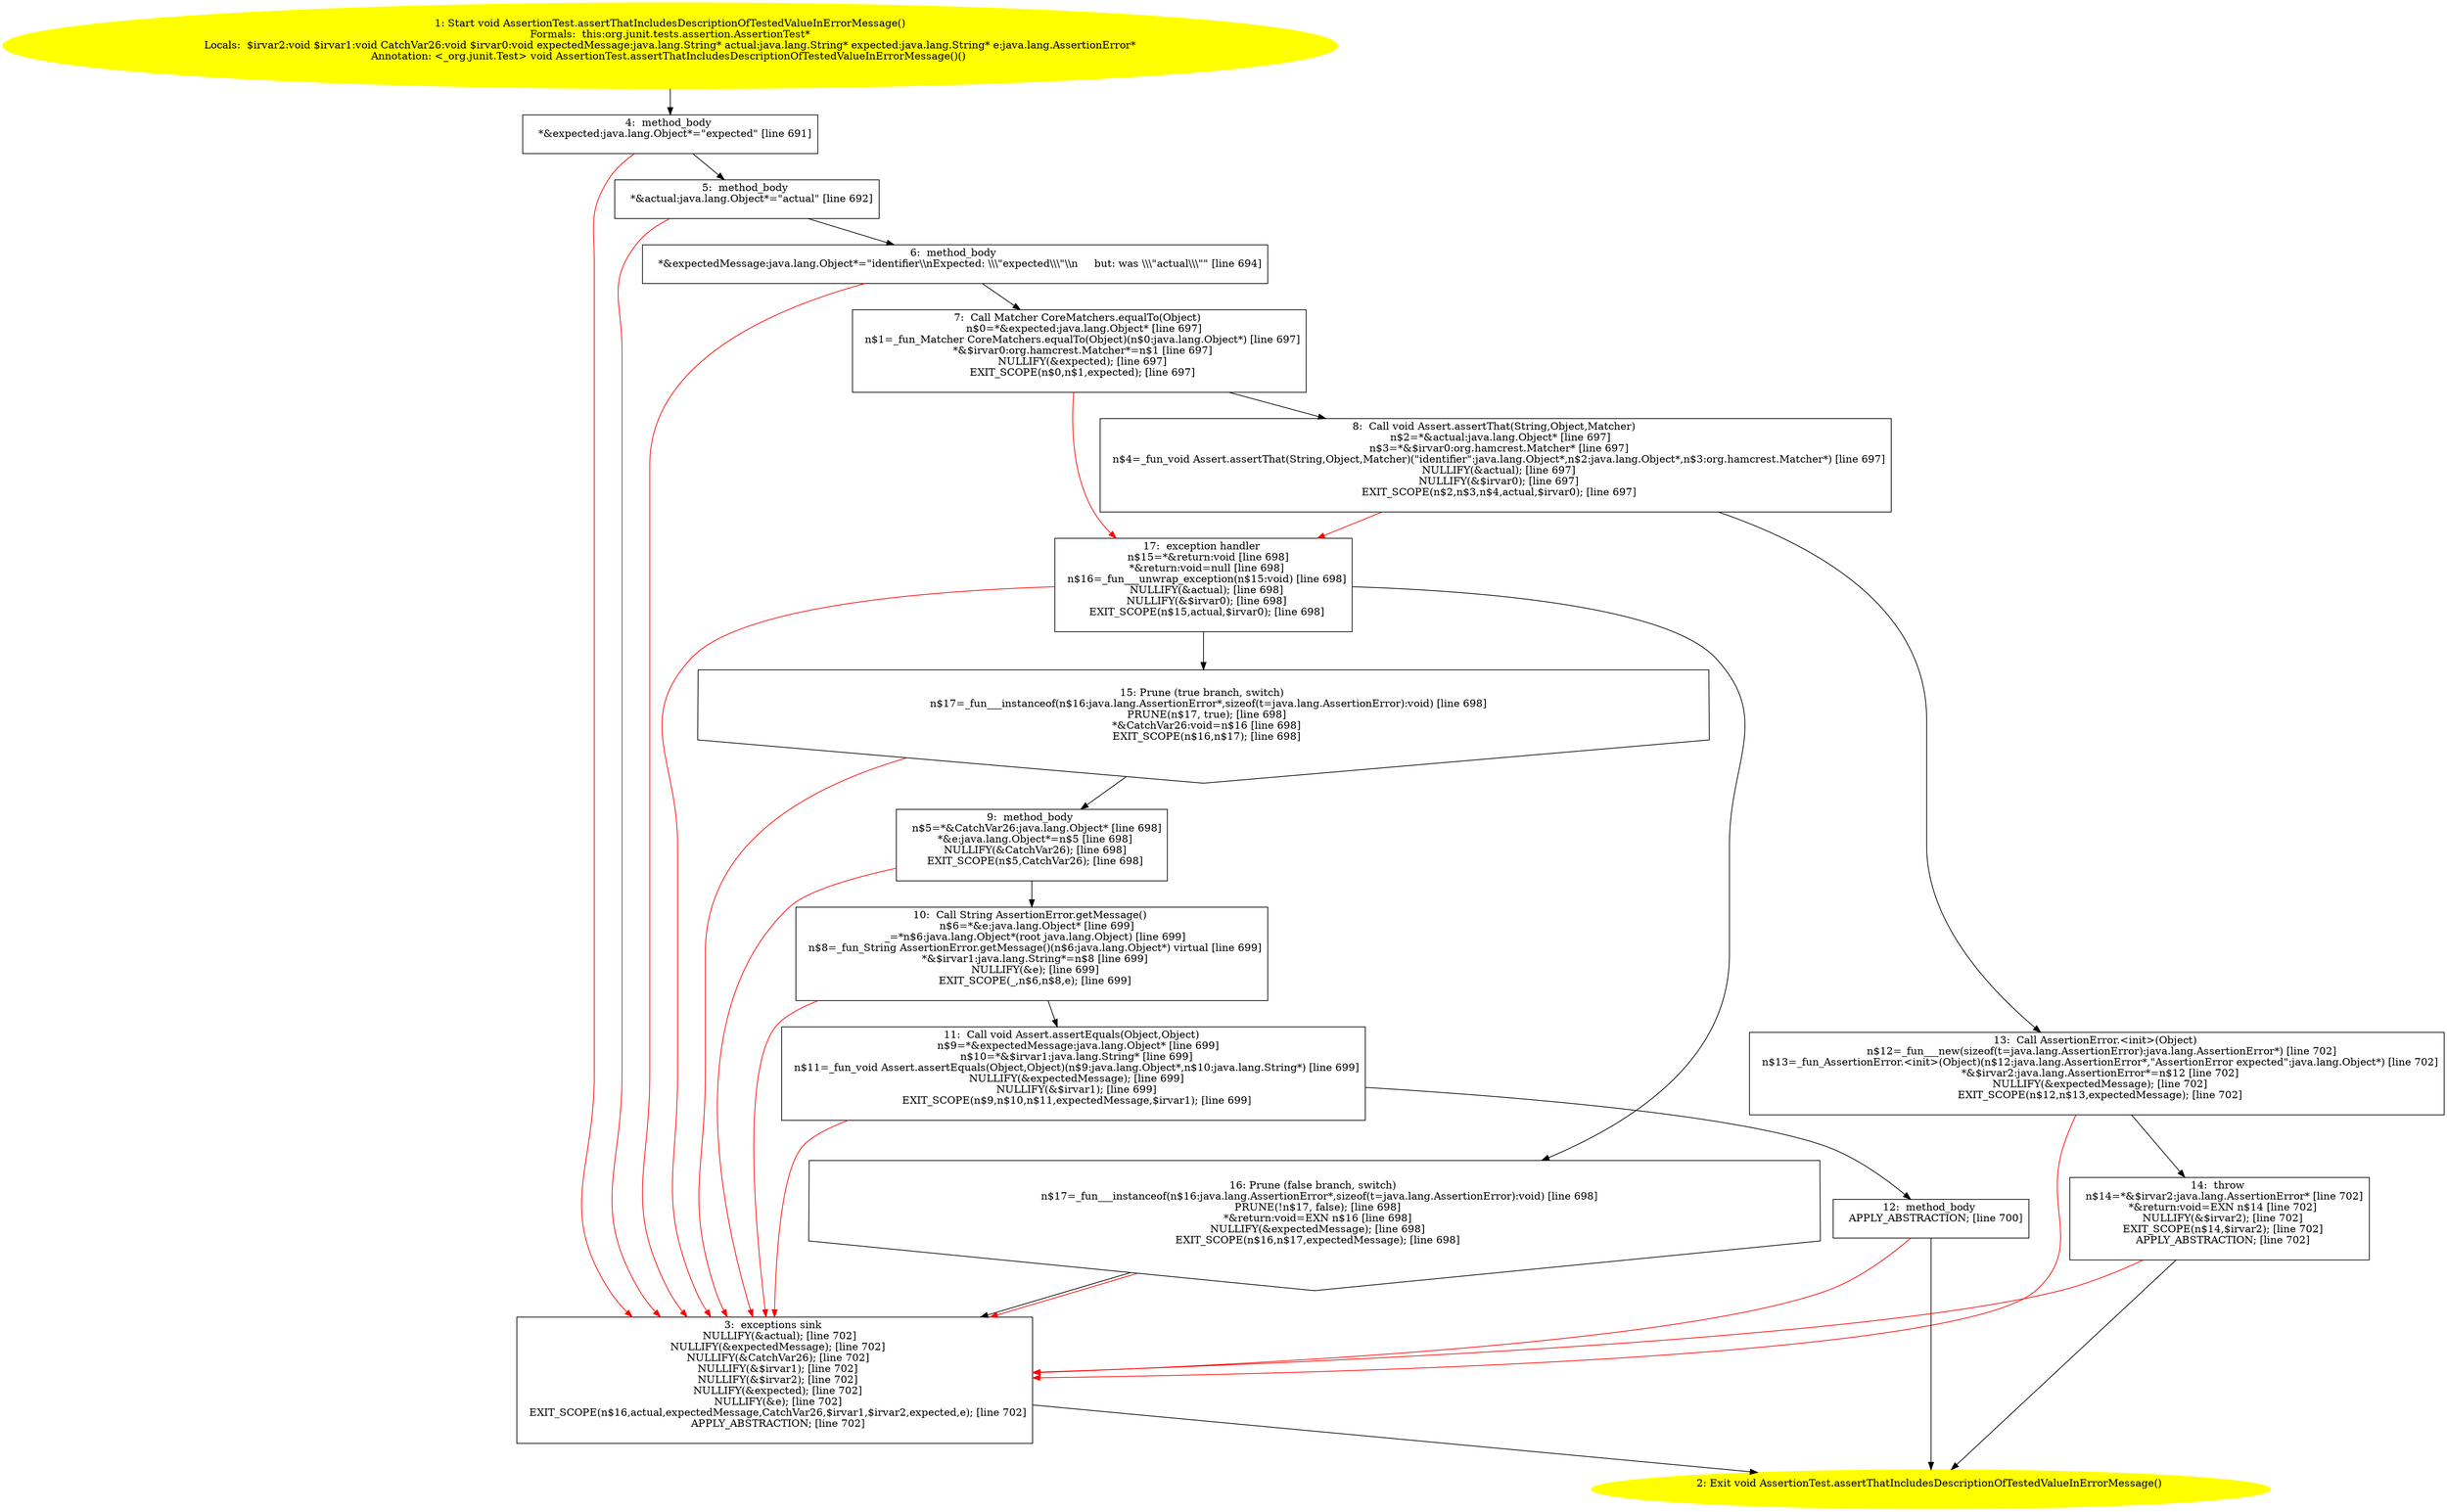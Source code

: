 /* @generated */
digraph cfg {
"org.junit.tests.assertion.AssertionTest.assertThatIncludesDescriptionOfTestedValueInErrorMessage():v.9db793d133ef7e7900ffead1d179a233_1" [label="1: Start void AssertionTest.assertThatIncludesDescriptionOfTestedValueInErrorMessage()\nFormals:  this:org.junit.tests.assertion.AssertionTest*\nLocals:  $irvar2:void $irvar1:void CatchVar26:void $irvar0:void expectedMessage:java.lang.String* actual:java.lang.String* expected:java.lang.String* e:java.lang.AssertionError*\nAnnotation: <_org.junit.Test> void AssertionTest.assertThatIncludesDescriptionOfTestedValueInErrorMessage()() \n  " color=yellow style=filled]
	

	 "org.junit.tests.assertion.AssertionTest.assertThatIncludesDescriptionOfTestedValueInErrorMessage():v.9db793d133ef7e7900ffead1d179a233_1" -> "org.junit.tests.assertion.AssertionTest.assertThatIncludesDescriptionOfTestedValueInErrorMessage():v.9db793d133ef7e7900ffead1d179a233_4" ;
"org.junit.tests.assertion.AssertionTest.assertThatIncludesDescriptionOfTestedValueInErrorMessage():v.9db793d133ef7e7900ffead1d179a233_2" [label="2: Exit void AssertionTest.assertThatIncludesDescriptionOfTestedValueInErrorMessage() \n  " color=yellow style=filled]
	

"org.junit.tests.assertion.AssertionTest.assertThatIncludesDescriptionOfTestedValueInErrorMessage():v.9db793d133ef7e7900ffead1d179a233_3" [label="3:  exceptions sink \n   NULLIFY(&actual); [line 702]\n  NULLIFY(&expectedMessage); [line 702]\n  NULLIFY(&CatchVar26); [line 702]\n  NULLIFY(&$irvar1); [line 702]\n  NULLIFY(&$irvar2); [line 702]\n  NULLIFY(&expected); [line 702]\n  NULLIFY(&e); [line 702]\n  EXIT_SCOPE(n$16,actual,expectedMessage,CatchVar26,$irvar1,$irvar2,expected,e); [line 702]\n  APPLY_ABSTRACTION; [line 702]\n " shape="box"]
	

	 "org.junit.tests.assertion.AssertionTest.assertThatIncludesDescriptionOfTestedValueInErrorMessage():v.9db793d133ef7e7900ffead1d179a233_3" -> "org.junit.tests.assertion.AssertionTest.assertThatIncludesDescriptionOfTestedValueInErrorMessage():v.9db793d133ef7e7900ffead1d179a233_2" ;
"org.junit.tests.assertion.AssertionTest.assertThatIncludesDescriptionOfTestedValueInErrorMessage():v.9db793d133ef7e7900ffead1d179a233_4" [label="4:  method_body \n   *&expected:java.lang.Object*=\"expected\" [line 691]\n " shape="box"]
	

	 "org.junit.tests.assertion.AssertionTest.assertThatIncludesDescriptionOfTestedValueInErrorMessage():v.9db793d133ef7e7900ffead1d179a233_4" -> "org.junit.tests.assertion.AssertionTest.assertThatIncludesDescriptionOfTestedValueInErrorMessage():v.9db793d133ef7e7900ffead1d179a233_5" ;
	 "org.junit.tests.assertion.AssertionTest.assertThatIncludesDescriptionOfTestedValueInErrorMessage():v.9db793d133ef7e7900ffead1d179a233_4" -> "org.junit.tests.assertion.AssertionTest.assertThatIncludesDescriptionOfTestedValueInErrorMessage():v.9db793d133ef7e7900ffead1d179a233_3" [color="red" ];
"org.junit.tests.assertion.AssertionTest.assertThatIncludesDescriptionOfTestedValueInErrorMessage():v.9db793d133ef7e7900ffead1d179a233_5" [label="5:  method_body \n   *&actual:java.lang.Object*=\"actual\" [line 692]\n " shape="box"]
	

	 "org.junit.tests.assertion.AssertionTest.assertThatIncludesDescriptionOfTestedValueInErrorMessage():v.9db793d133ef7e7900ffead1d179a233_5" -> "org.junit.tests.assertion.AssertionTest.assertThatIncludesDescriptionOfTestedValueInErrorMessage():v.9db793d133ef7e7900ffead1d179a233_6" ;
	 "org.junit.tests.assertion.AssertionTest.assertThatIncludesDescriptionOfTestedValueInErrorMessage():v.9db793d133ef7e7900ffead1d179a233_5" -> "org.junit.tests.assertion.AssertionTest.assertThatIncludesDescriptionOfTestedValueInErrorMessage():v.9db793d133ef7e7900ffead1d179a233_3" [color="red" ];
"org.junit.tests.assertion.AssertionTest.assertThatIncludesDescriptionOfTestedValueInErrorMessage():v.9db793d133ef7e7900ffead1d179a233_6" [label="6:  method_body \n   *&expectedMessage:java.lang.Object*=\"identifier\\\\nExpected: \\\\\\\"expected\\\\\\\"\\\\n     but: was \\\\\\\"actual\\\\\\\"\" [line 694]\n " shape="box"]
	

	 "org.junit.tests.assertion.AssertionTest.assertThatIncludesDescriptionOfTestedValueInErrorMessage():v.9db793d133ef7e7900ffead1d179a233_6" -> "org.junit.tests.assertion.AssertionTest.assertThatIncludesDescriptionOfTestedValueInErrorMessage():v.9db793d133ef7e7900ffead1d179a233_7" ;
	 "org.junit.tests.assertion.AssertionTest.assertThatIncludesDescriptionOfTestedValueInErrorMessage():v.9db793d133ef7e7900ffead1d179a233_6" -> "org.junit.tests.assertion.AssertionTest.assertThatIncludesDescriptionOfTestedValueInErrorMessage():v.9db793d133ef7e7900ffead1d179a233_3" [color="red" ];
"org.junit.tests.assertion.AssertionTest.assertThatIncludesDescriptionOfTestedValueInErrorMessage():v.9db793d133ef7e7900ffead1d179a233_7" [label="7:  Call Matcher CoreMatchers.equalTo(Object) \n   n$0=*&expected:java.lang.Object* [line 697]\n  n$1=_fun_Matcher CoreMatchers.equalTo(Object)(n$0:java.lang.Object*) [line 697]\n  *&$irvar0:org.hamcrest.Matcher*=n$1 [line 697]\n  NULLIFY(&expected); [line 697]\n  EXIT_SCOPE(n$0,n$1,expected); [line 697]\n " shape="box"]
	

	 "org.junit.tests.assertion.AssertionTest.assertThatIncludesDescriptionOfTestedValueInErrorMessage():v.9db793d133ef7e7900ffead1d179a233_7" -> "org.junit.tests.assertion.AssertionTest.assertThatIncludesDescriptionOfTestedValueInErrorMessage():v.9db793d133ef7e7900ffead1d179a233_8" ;
	 "org.junit.tests.assertion.AssertionTest.assertThatIncludesDescriptionOfTestedValueInErrorMessage():v.9db793d133ef7e7900ffead1d179a233_7" -> "org.junit.tests.assertion.AssertionTest.assertThatIncludesDescriptionOfTestedValueInErrorMessage():v.9db793d133ef7e7900ffead1d179a233_17" [color="red" ];
"org.junit.tests.assertion.AssertionTest.assertThatIncludesDescriptionOfTestedValueInErrorMessage():v.9db793d133ef7e7900ffead1d179a233_8" [label="8:  Call void Assert.assertThat(String,Object,Matcher) \n   n$2=*&actual:java.lang.Object* [line 697]\n  n$3=*&$irvar0:org.hamcrest.Matcher* [line 697]\n  n$4=_fun_void Assert.assertThat(String,Object,Matcher)(\"identifier\":java.lang.Object*,n$2:java.lang.Object*,n$3:org.hamcrest.Matcher*) [line 697]\n  NULLIFY(&actual); [line 697]\n  NULLIFY(&$irvar0); [line 697]\n  EXIT_SCOPE(n$2,n$3,n$4,actual,$irvar0); [line 697]\n " shape="box"]
	

	 "org.junit.tests.assertion.AssertionTest.assertThatIncludesDescriptionOfTestedValueInErrorMessage():v.9db793d133ef7e7900ffead1d179a233_8" -> "org.junit.tests.assertion.AssertionTest.assertThatIncludesDescriptionOfTestedValueInErrorMessage():v.9db793d133ef7e7900ffead1d179a233_13" ;
	 "org.junit.tests.assertion.AssertionTest.assertThatIncludesDescriptionOfTestedValueInErrorMessage():v.9db793d133ef7e7900ffead1d179a233_8" -> "org.junit.tests.assertion.AssertionTest.assertThatIncludesDescriptionOfTestedValueInErrorMessage():v.9db793d133ef7e7900ffead1d179a233_17" [color="red" ];
"org.junit.tests.assertion.AssertionTest.assertThatIncludesDescriptionOfTestedValueInErrorMessage():v.9db793d133ef7e7900ffead1d179a233_9" [label="9:  method_body \n   n$5=*&CatchVar26:java.lang.Object* [line 698]\n  *&e:java.lang.Object*=n$5 [line 698]\n  NULLIFY(&CatchVar26); [line 698]\n  EXIT_SCOPE(n$5,CatchVar26); [line 698]\n " shape="box"]
	

	 "org.junit.tests.assertion.AssertionTest.assertThatIncludesDescriptionOfTestedValueInErrorMessage():v.9db793d133ef7e7900ffead1d179a233_9" -> "org.junit.tests.assertion.AssertionTest.assertThatIncludesDescriptionOfTestedValueInErrorMessage():v.9db793d133ef7e7900ffead1d179a233_10" ;
	 "org.junit.tests.assertion.AssertionTest.assertThatIncludesDescriptionOfTestedValueInErrorMessage():v.9db793d133ef7e7900ffead1d179a233_9" -> "org.junit.tests.assertion.AssertionTest.assertThatIncludesDescriptionOfTestedValueInErrorMessage():v.9db793d133ef7e7900ffead1d179a233_3" [color="red" ];
"org.junit.tests.assertion.AssertionTest.assertThatIncludesDescriptionOfTestedValueInErrorMessage():v.9db793d133ef7e7900ffead1d179a233_10" [label="10:  Call String AssertionError.getMessage() \n   n$6=*&e:java.lang.Object* [line 699]\n  _=*n$6:java.lang.Object*(root java.lang.Object) [line 699]\n  n$8=_fun_String AssertionError.getMessage()(n$6:java.lang.Object*) virtual [line 699]\n  *&$irvar1:java.lang.String*=n$8 [line 699]\n  NULLIFY(&e); [line 699]\n  EXIT_SCOPE(_,n$6,n$8,e); [line 699]\n " shape="box"]
	

	 "org.junit.tests.assertion.AssertionTest.assertThatIncludesDescriptionOfTestedValueInErrorMessage():v.9db793d133ef7e7900ffead1d179a233_10" -> "org.junit.tests.assertion.AssertionTest.assertThatIncludesDescriptionOfTestedValueInErrorMessage():v.9db793d133ef7e7900ffead1d179a233_11" ;
	 "org.junit.tests.assertion.AssertionTest.assertThatIncludesDescriptionOfTestedValueInErrorMessage():v.9db793d133ef7e7900ffead1d179a233_10" -> "org.junit.tests.assertion.AssertionTest.assertThatIncludesDescriptionOfTestedValueInErrorMessage():v.9db793d133ef7e7900ffead1d179a233_3" [color="red" ];
"org.junit.tests.assertion.AssertionTest.assertThatIncludesDescriptionOfTestedValueInErrorMessage():v.9db793d133ef7e7900ffead1d179a233_11" [label="11:  Call void Assert.assertEquals(Object,Object) \n   n$9=*&expectedMessage:java.lang.Object* [line 699]\n  n$10=*&$irvar1:java.lang.String* [line 699]\n  n$11=_fun_void Assert.assertEquals(Object,Object)(n$9:java.lang.Object*,n$10:java.lang.String*) [line 699]\n  NULLIFY(&expectedMessage); [line 699]\n  NULLIFY(&$irvar1); [line 699]\n  EXIT_SCOPE(n$9,n$10,n$11,expectedMessage,$irvar1); [line 699]\n " shape="box"]
	

	 "org.junit.tests.assertion.AssertionTest.assertThatIncludesDescriptionOfTestedValueInErrorMessage():v.9db793d133ef7e7900ffead1d179a233_11" -> "org.junit.tests.assertion.AssertionTest.assertThatIncludesDescriptionOfTestedValueInErrorMessage():v.9db793d133ef7e7900ffead1d179a233_12" ;
	 "org.junit.tests.assertion.AssertionTest.assertThatIncludesDescriptionOfTestedValueInErrorMessage():v.9db793d133ef7e7900ffead1d179a233_11" -> "org.junit.tests.assertion.AssertionTest.assertThatIncludesDescriptionOfTestedValueInErrorMessage():v.9db793d133ef7e7900ffead1d179a233_3" [color="red" ];
"org.junit.tests.assertion.AssertionTest.assertThatIncludesDescriptionOfTestedValueInErrorMessage():v.9db793d133ef7e7900ffead1d179a233_12" [label="12:  method_body \n   APPLY_ABSTRACTION; [line 700]\n " shape="box"]
	

	 "org.junit.tests.assertion.AssertionTest.assertThatIncludesDescriptionOfTestedValueInErrorMessage():v.9db793d133ef7e7900ffead1d179a233_12" -> "org.junit.tests.assertion.AssertionTest.assertThatIncludesDescriptionOfTestedValueInErrorMessage():v.9db793d133ef7e7900ffead1d179a233_2" ;
	 "org.junit.tests.assertion.AssertionTest.assertThatIncludesDescriptionOfTestedValueInErrorMessage():v.9db793d133ef7e7900ffead1d179a233_12" -> "org.junit.tests.assertion.AssertionTest.assertThatIncludesDescriptionOfTestedValueInErrorMessage():v.9db793d133ef7e7900ffead1d179a233_3" [color="red" ];
"org.junit.tests.assertion.AssertionTest.assertThatIncludesDescriptionOfTestedValueInErrorMessage():v.9db793d133ef7e7900ffead1d179a233_13" [label="13:  Call AssertionError.<init>(Object) \n   n$12=_fun___new(sizeof(t=java.lang.AssertionError):java.lang.AssertionError*) [line 702]\n  n$13=_fun_AssertionError.<init>(Object)(n$12:java.lang.AssertionError*,\"AssertionError expected\":java.lang.Object*) [line 702]\n  *&$irvar2:java.lang.AssertionError*=n$12 [line 702]\n  NULLIFY(&expectedMessage); [line 702]\n  EXIT_SCOPE(n$12,n$13,expectedMessage); [line 702]\n " shape="box"]
	

	 "org.junit.tests.assertion.AssertionTest.assertThatIncludesDescriptionOfTestedValueInErrorMessage():v.9db793d133ef7e7900ffead1d179a233_13" -> "org.junit.tests.assertion.AssertionTest.assertThatIncludesDescriptionOfTestedValueInErrorMessage():v.9db793d133ef7e7900ffead1d179a233_14" ;
	 "org.junit.tests.assertion.AssertionTest.assertThatIncludesDescriptionOfTestedValueInErrorMessage():v.9db793d133ef7e7900ffead1d179a233_13" -> "org.junit.tests.assertion.AssertionTest.assertThatIncludesDescriptionOfTestedValueInErrorMessage():v.9db793d133ef7e7900ffead1d179a233_3" [color="red" ];
"org.junit.tests.assertion.AssertionTest.assertThatIncludesDescriptionOfTestedValueInErrorMessage():v.9db793d133ef7e7900ffead1d179a233_14" [label="14:  throw \n   n$14=*&$irvar2:java.lang.AssertionError* [line 702]\n  *&return:void=EXN n$14 [line 702]\n  NULLIFY(&$irvar2); [line 702]\n  EXIT_SCOPE(n$14,$irvar2); [line 702]\n  APPLY_ABSTRACTION; [line 702]\n " shape="box"]
	

	 "org.junit.tests.assertion.AssertionTest.assertThatIncludesDescriptionOfTestedValueInErrorMessage():v.9db793d133ef7e7900ffead1d179a233_14" -> "org.junit.tests.assertion.AssertionTest.assertThatIncludesDescriptionOfTestedValueInErrorMessage():v.9db793d133ef7e7900ffead1d179a233_2" ;
	 "org.junit.tests.assertion.AssertionTest.assertThatIncludesDescriptionOfTestedValueInErrorMessage():v.9db793d133ef7e7900ffead1d179a233_14" -> "org.junit.tests.assertion.AssertionTest.assertThatIncludesDescriptionOfTestedValueInErrorMessage():v.9db793d133ef7e7900ffead1d179a233_3" [color="red" ];
"org.junit.tests.assertion.AssertionTest.assertThatIncludesDescriptionOfTestedValueInErrorMessage():v.9db793d133ef7e7900ffead1d179a233_15" [label="15: Prune (true branch, switch) \n   n$17=_fun___instanceof(n$16:java.lang.AssertionError*,sizeof(t=java.lang.AssertionError):void) [line 698]\n  PRUNE(n$17, true); [line 698]\n  *&CatchVar26:void=n$16 [line 698]\n  EXIT_SCOPE(n$16,n$17); [line 698]\n " shape="invhouse"]
	

	 "org.junit.tests.assertion.AssertionTest.assertThatIncludesDescriptionOfTestedValueInErrorMessage():v.9db793d133ef7e7900ffead1d179a233_15" -> "org.junit.tests.assertion.AssertionTest.assertThatIncludesDescriptionOfTestedValueInErrorMessage():v.9db793d133ef7e7900ffead1d179a233_9" ;
	 "org.junit.tests.assertion.AssertionTest.assertThatIncludesDescriptionOfTestedValueInErrorMessage():v.9db793d133ef7e7900ffead1d179a233_15" -> "org.junit.tests.assertion.AssertionTest.assertThatIncludesDescriptionOfTestedValueInErrorMessage():v.9db793d133ef7e7900ffead1d179a233_3" [color="red" ];
"org.junit.tests.assertion.AssertionTest.assertThatIncludesDescriptionOfTestedValueInErrorMessage():v.9db793d133ef7e7900ffead1d179a233_16" [label="16: Prune (false branch, switch) \n   n$17=_fun___instanceof(n$16:java.lang.AssertionError*,sizeof(t=java.lang.AssertionError):void) [line 698]\n  PRUNE(!n$17, false); [line 698]\n  *&return:void=EXN n$16 [line 698]\n  NULLIFY(&expectedMessage); [line 698]\n  EXIT_SCOPE(n$16,n$17,expectedMessage); [line 698]\n " shape="invhouse"]
	

	 "org.junit.tests.assertion.AssertionTest.assertThatIncludesDescriptionOfTestedValueInErrorMessage():v.9db793d133ef7e7900ffead1d179a233_16" -> "org.junit.tests.assertion.AssertionTest.assertThatIncludesDescriptionOfTestedValueInErrorMessage():v.9db793d133ef7e7900ffead1d179a233_3" ;
	 "org.junit.tests.assertion.AssertionTest.assertThatIncludesDescriptionOfTestedValueInErrorMessage():v.9db793d133ef7e7900ffead1d179a233_16" -> "org.junit.tests.assertion.AssertionTest.assertThatIncludesDescriptionOfTestedValueInErrorMessage():v.9db793d133ef7e7900ffead1d179a233_3" [color="red" ];
"org.junit.tests.assertion.AssertionTest.assertThatIncludesDescriptionOfTestedValueInErrorMessage():v.9db793d133ef7e7900ffead1d179a233_17" [label="17:  exception handler \n   n$15=*&return:void [line 698]\n  *&return:void=null [line 698]\n  n$16=_fun___unwrap_exception(n$15:void) [line 698]\n  NULLIFY(&actual); [line 698]\n  NULLIFY(&$irvar0); [line 698]\n  EXIT_SCOPE(n$15,actual,$irvar0); [line 698]\n " shape="box"]
	

	 "org.junit.tests.assertion.AssertionTest.assertThatIncludesDescriptionOfTestedValueInErrorMessage():v.9db793d133ef7e7900ffead1d179a233_17" -> "org.junit.tests.assertion.AssertionTest.assertThatIncludesDescriptionOfTestedValueInErrorMessage():v.9db793d133ef7e7900ffead1d179a233_15" ;
	 "org.junit.tests.assertion.AssertionTest.assertThatIncludesDescriptionOfTestedValueInErrorMessage():v.9db793d133ef7e7900ffead1d179a233_17" -> "org.junit.tests.assertion.AssertionTest.assertThatIncludesDescriptionOfTestedValueInErrorMessage():v.9db793d133ef7e7900ffead1d179a233_16" ;
	 "org.junit.tests.assertion.AssertionTest.assertThatIncludesDescriptionOfTestedValueInErrorMessage():v.9db793d133ef7e7900ffead1d179a233_17" -> "org.junit.tests.assertion.AssertionTest.assertThatIncludesDescriptionOfTestedValueInErrorMessage():v.9db793d133ef7e7900ffead1d179a233_3" [color="red" ];
}
